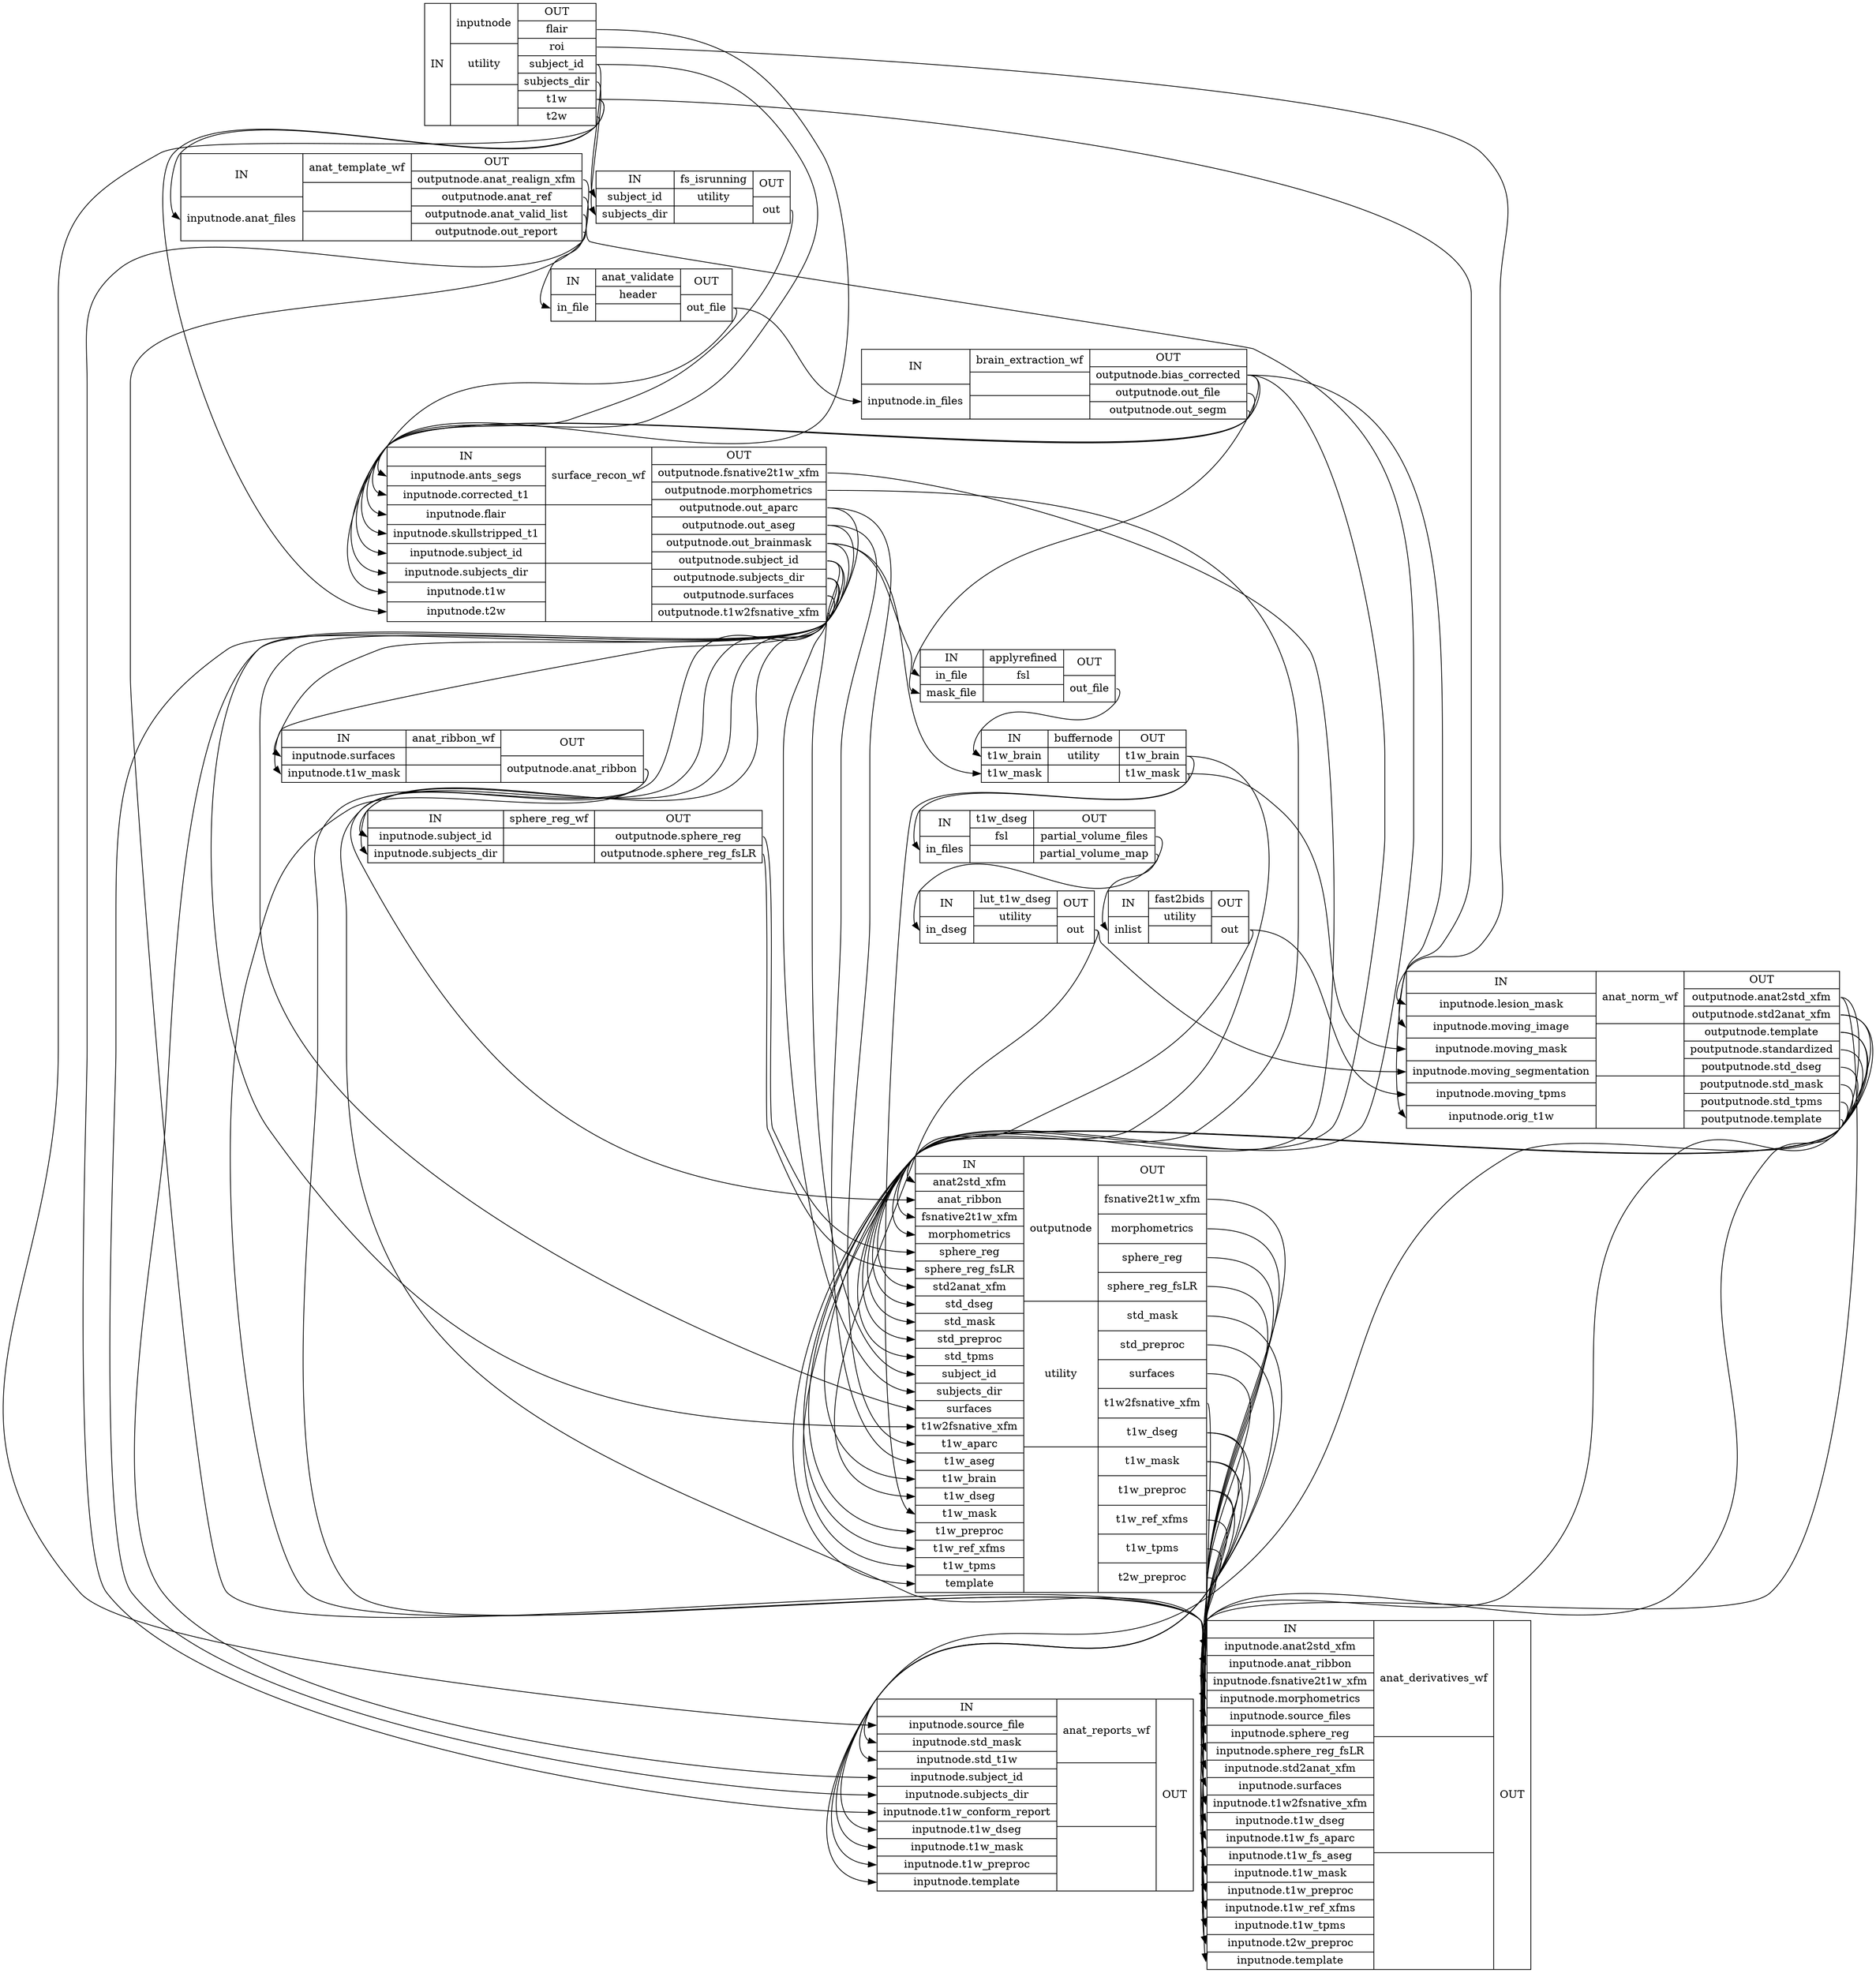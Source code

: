 digraph structs {
node [shape=record];
anat_preproc_wfinputnode [label="{IN}|{ inputnode | utility |  }|{OUT|<outflair> flair|<outroi> roi|<outsubjectid> subject_id|<outsubjectsdir> subjects_dir|<outt1w> t1w|<outt2w> t2w}"];
anat_preproc_wfanat_template_wf [label="{IN|<ininputnodeanatfiles> inputnode.anat_files}|{ anat_template_wf |  |  }|{OUT|<outoutputnodeanatrealignxfm> outputnode.anat_realign_xfm|<outoutputnodeanatref> outputnode.anat_ref|<outoutputnodeanatvalidlist> outputnode.anat_valid_list|<outoutputnodeoutreport> outputnode.out_report}"];
anat_preproc_wffs_isrunning [label="{IN|<insubjectid> subject_id|<insubjectsdir> subjects_dir}|{ fs_isrunning | utility |  }|{OUT|<outout> out}"];
anat_preproc_wfanat_validate [label="{IN|<ininfile> in_file}|{ anat_validate | header |  }|{OUT|<outoutfile> out_file}"];
anat_preproc_wfbrain_extraction_wf [label="{IN|<ininputnodeinfiles> inputnode.in_files}|{ brain_extraction_wf |  |  }|{OUT|<outoutputnodebiascorrected> outputnode.bias_corrected|<outoutputnodeoutfile> outputnode.out_file|<outoutputnodeoutsegm> outputnode.out_segm}"];
anat_preproc_wfsurface_recon_wf [label="{IN|<ininputnodeantssegs> inputnode.ants_segs|<ininputnodecorrectedt1> inputnode.corrected_t1|<ininputnodeflair> inputnode.flair|<ininputnodeskullstrippedt1> inputnode.skullstripped_t1|<ininputnodesubjectid> inputnode.subject_id|<ininputnodesubjectsdir> inputnode.subjects_dir|<ininputnodet1w> inputnode.t1w|<ininputnodet2w> inputnode.t2w}|{ surface_recon_wf |  |  }|{OUT|<outoutputnodefsnative2t1wxfm> outputnode.fsnative2t1w_xfm|<outoutputnodemorphometrics> outputnode.morphometrics|<outoutputnodeoutaparc> outputnode.out_aparc|<outoutputnodeoutaseg> outputnode.out_aseg|<outoutputnodeoutbrainmask> outputnode.out_brainmask|<outoutputnodesubjectid> outputnode.subject_id|<outoutputnodesubjectsdir> outputnode.subjects_dir|<outoutputnodesurfaces> outputnode.surfaces|<outoutputnodet1w2fsnativexfm> outputnode.t1w2fsnative_xfm}"];
anat_preproc_wfapplyrefined [label="{IN|<ininfile> in_file|<inmaskfile> mask_file}|{ applyrefined | fsl |  }|{OUT|<outoutfile> out_file}"];
anat_preproc_wfanat_ribbon_wf [label="{IN|<ininputnodesurfaces> inputnode.surfaces|<ininputnodet1wmask> inputnode.t1w_mask}|{ anat_ribbon_wf |  |  }|{OUT|<outoutputnodeanatribbon> outputnode.anat_ribbon}"];
anat_preproc_wfsphere_reg_wf [label="{IN|<ininputnodesubjectid> inputnode.subject_id|<ininputnodesubjectsdir> inputnode.subjects_dir}|{ sphere_reg_wf |  |  }|{OUT|<outoutputnodespherereg> outputnode.sphere_reg|<outoutputnodesphereregfsLR> outputnode.sphere_reg_fsLR}"];
anat_preproc_wfbuffernode [label="{IN|<int1wbrain> t1w_brain|<int1wmask> t1w_mask}|{ buffernode | utility |  }|{OUT|<outt1wbrain> t1w_brain|<outt1wmask> t1w_mask}"];
anat_preproc_wft1w_dseg [label="{IN|<ininfiles> in_files}|{ t1w_dseg | fsl |  }|{OUT|<outpartialvolumefiles> partial_volume_files|<outpartialvolumemap> partial_volume_map}"];
anat_preproc_wflut_t1w_dseg [label="{IN|<inindseg> in_dseg}|{ lut_t1w_dseg | utility |  }|{OUT|<outout> out}"];
anat_preproc_wffast2bids [label="{IN|<ininlist> inlist}|{ fast2bids | utility |  }|{OUT|<outout> out}"];
anat_preproc_wfanat_norm_wf [label="{IN|<ininputnodelesionmask> inputnode.lesion_mask|<ininputnodemovingimage> inputnode.moving_image|<ininputnodemovingmask> inputnode.moving_mask|<ininputnodemovingsegmentation> inputnode.moving_segmentation|<ininputnodemovingtpms> inputnode.moving_tpms|<ininputnodeorigt1w> inputnode.orig_t1w}|{ anat_norm_wf |  |  }|{OUT|<outoutputnodeanat2stdxfm> outputnode.anat2std_xfm|<outoutputnodestd2anatxfm> outputnode.std2anat_xfm|<outoutputnodetemplate> outputnode.template|<outpoutputnodestandardized> poutputnode.standardized|<outpoutputnodestddseg> poutputnode.std_dseg|<outpoutputnodestdmask> poutputnode.std_mask|<outpoutputnodestdtpms> poutputnode.std_tpms|<outpoutputnodetemplate> poutputnode.template}"];
anat_preproc_wfoutputnode [label="{IN|<inanat2stdxfm> anat2std_xfm|<inanatribbon> anat_ribbon|<infsnative2t1wxfm> fsnative2t1w_xfm|<inmorphometrics> morphometrics|<inspherereg> sphere_reg|<insphereregfsLR> sphere_reg_fsLR|<instd2anatxfm> std2anat_xfm|<instddseg> std_dseg|<instdmask> std_mask|<instdpreproc> std_preproc|<instdtpms> std_tpms|<insubjectid> subject_id|<insubjectsdir> subjects_dir|<insurfaces> surfaces|<int1w2fsnativexfm> t1w2fsnative_xfm|<int1waparc> t1w_aparc|<int1waseg> t1w_aseg|<int1wbrain> t1w_brain|<int1wdseg> t1w_dseg|<int1wmask> t1w_mask|<int1wpreproc> t1w_preproc|<int1wrefxfms> t1w_ref_xfms|<int1wtpms> t1w_tpms|<intemplate> template}|{ outputnode | utility |  }|{OUT|<outfsnative2t1wxfm> fsnative2t1w_xfm|<outmorphometrics> morphometrics|<outspherereg> sphere_reg|<outsphereregfsLR> sphere_reg_fsLR|<outstdmask> std_mask|<outstdpreproc> std_preproc|<outsurfaces> surfaces|<outt1w2fsnativexfm> t1w2fsnative_xfm|<outt1wdseg> t1w_dseg|<outt1wmask> t1w_mask|<outt1wpreproc> t1w_preproc|<outt1wrefxfms> t1w_ref_xfms|<outt1wtpms> t1w_tpms|<outt2wpreproc> t2w_preproc}"];
anat_preproc_wfanat_reports_wf [label="{IN|<ininputnodesourcefile> inputnode.source_file|<ininputnodestdmask> inputnode.std_mask|<ininputnodestdt1w> inputnode.std_t1w|<ininputnodesubjectid> inputnode.subject_id|<ininputnodesubjectsdir> inputnode.subjects_dir|<ininputnodet1wconformreport> inputnode.t1w_conform_report|<ininputnodet1wdseg> inputnode.t1w_dseg|<ininputnodet1wmask> inputnode.t1w_mask|<ininputnodet1wpreproc> inputnode.t1w_preproc|<ininputnodetemplate> inputnode.template}|{ anat_reports_wf |  |  }|{OUT}"];
anat_preproc_wfanat_derivatives_wf [label="{IN|<ininputnodeanat2stdxfm> inputnode.anat2std_xfm|<ininputnodeanatribbon> inputnode.anat_ribbon|<ininputnodefsnative2t1wxfm> inputnode.fsnative2t1w_xfm|<ininputnodemorphometrics> inputnode.morphometrics|<ininputnodesourcefiles> inputnode.source_files|<ininputnodespherereg> inputnode.sphere_reg|<ininputnodesphereregfsLR> inputnode.sphere_reg_fsLR|<ininputnodestd2anatxfm> inputnode.std2anat_xfm|<ininputnodesurfaces> inputnode.surfaces|<ininputnodet1w2fsnativexfm> inputnode.t1w2fsnative_xfm|<ininputnodet1wdseg> inputnode.t1w_dseg|<ininputnodet1wfsaparc> inputnode.t1w_fs_aparc|<ininputnodet1wfsaseg> inputnode.t1w_fs_aseg|<ininputnodet1wmask> inputnode.t1w_mask|<ininputnodet1wpreproc> inputnode.t1w_preproc|<ininputnodet1wrefxfms> inputnode.t1w_ref_xfms|<ininputnodet1wtpms> inputnode.t1w_tpms|<ininputnodet2wpreproc> inputnode.t2w_preproc|<ininputnodetemplate> inputnode.template}|{ anat_derivatives_wf |  |  }|{OUT}"];
anat_preproc_wfanat_norm_wf:outoutputnodeanat2stdxfm:e -> anat_preproc_wfanat_derivatives_wf:ininputnodeanat2stdxfm:w;
anat_preproc_wfanat_norm_wf:outoutputnodeanat2stdxfm:e -> anat_preproc_wfoutputnode:inanat2stdxfm:w;
anat_preproc_wfanat_norm_wf:outoutputnodestd2anatxfm:e -> anat_preproc_wfanat_derivatives_wf:ininputnodestd2anatxfm:w;
anat_preproc_wfanat_norm_wf:outoutputnodestd2anatxfm:e -> anat_preproc_wfoutputnode:instd2anatxfm:w;
anat_preproc_wfanat_norm_wf:outoutputnodetemplate:e -> anat_preproc_wfanat_derivatives_wf:ininputnodetemplate:w;
anat_preproc_wfanat_norm_wf:outoutputnodetemplate:e -> anat_preproc_wfoutputnode:intemplate:w;
anat_preproc_wfanat_norm_wf:outpoutputnodestandardized:e -> anat_preproc_wfoutputnode:instdpreproc:w;
anat_preproc_wfanat_norm_wf:outpoutputnodestddseg:e -> anat_preproc_wfoutputnode:instddseg:w;
anat_preproc_wfanat_norm_wf:outpoutputnodestdmask:e -> anat_preproc_wfoutputnode:instdmask:w;
anat_preproc_wfanat_norm_wf:outpoutputnodestdtpms:e -> anat_preproc_wfoutputnode:instdtpms:w;
anat_preproc_wfanat_norm_wf:outpoutputnodetemplate:e -> anat_preproc_wfanat_reports_wf:ininputnodetemplate:w;
anat_preproc_wfanat_ribbon_wf:outoutputnodeanatribbon:e -> anat_preproc_wfanat_derivatives_wf:ininputnodeanatribbon:w;
anat_preproc_wfanat_ribbon_wf:outoutputnodeanatribbon:e -> anat_preproc_wfoutputnode:inanatribbon:w;
anat_preproc_wfanat_template_wf:outoutputnodeanatrealignxfm:e -> anat_preproc_wfoutputnode:int1wrefxfms:w;
anat_preproc_wfanat_template_wf:outoutputnodeanatref:e -> anat_preproc_wfanat_validate:ininfile:w;
anat_preproc_wfanat_template_wf:outoutputnodeanatvalidlist:e -> anat_preproc_wfanat_derivatives_wf:ininputnodesourcefiles:w;
anat_preproc_wfanat_template_wf:outoutputnodeoutreport:e -> anat_preproc_wfanat_reports_wf:ininputnodet1wconformreport:w;
anat_preproc_wfanat_validate:outoutfile:e -> anat_preproc_wfbrain_extraction_wf:ininputnodeinfiles:w;
anat_preproc_wfanat_validate:outoutfile:e -> anat_preproc_wfsurface_recon_wf:ininputnodet1w:w;
anat_preproc_wfapplyrefined:outoutfile:e -> anat_preproc_wfbuffernode:int1wbrain:w;
anat_preproc_wfbrain_extraction_wf:outoutputnodebiascorrected:e -> anat_preproc_wfanat_norm_wf:ininputnodemovingimage:w;
anat_preproc_wfbrain_extraction_wf:outoutputnodebiascorrected:e -> anat_preproc_wfapplyrefined:ininfile:w;
anat_preproc_wfbrain_extraction_wf:outoutputnodebiascorrected:e -> anat_preproc_wfoutputnode:int1wpreproc:w;
anat_preproc_wfbrain_extraction_wf:outoutputnodebiascorrected:e -> anat_preproc_wfsurface_recon_wf:ininputnodecorrectedt1:w;
anat_preproc_wfbrain_extraction_wf:outoutputnodeoutfile:e -> anat_preproc_wfsurface_recon_wf:ininputnodeskullstrippedt1:w;
anat_preproc_wfbrain_extraction_wf:outoutputnodeoutsegm:e -> anat_preproc_wfsurface_recon_wf:ininputnodeantssegs:w;
anat_preproc_wfbuffernode:outt1wbrain:e -> anat_preproc_wfoutputnode:int1wbrain:w;
anat_preproc_wfbuffernode:outt1wbrain:e -> anat_preproc_wft1w_dseg:ininfiles:w;
anat_preproc_wfbuffernode:outt1wmask:e -> anat_preproc_wfanat_norm_wf:ininputnodemovingmask:w;
anat_preproc_wfbuffernode:outt1wmask:e -> anat_preproc_wfoutputnode:int1wmask:w;
anat_preproc_wffast2bids:outout:e -> anat_preproc_wfanat_norm_wf:ininputnodemovingtpms:w;
anat_preproc_wffast2bids:outout:e -> anat_preproc_wfoutputnode:int1wtpms:w;
anat_preproc_wffs_isrunning:outout:e -> anat_preproc_wfsurface_recon_wf:ininputnodesubjectsdir:w;
anat_preproc_wfinputnode:outflair:e -> anat_preproc_wfsurface_recon_wf:ininputnodeflair:w;
anat_preproc_wfinputnode:outroi:e -> anat_preproc_wfanat_norm_wf:ininputnodelesionmask:w;
anat_preproc_wfinputnode:outsubjectid:e -> anat_preproc_wffs_isrunning:insubjectid:w;
anat_preproc_wfinputnode:outsubjectid:e -> anat_preproc_wfsurface_recon_wf:ininputnodesubjectid:w;
anat_preproc_wfinputnode:outsubjectsdir:e -> anat_preproc_wffs_isrunning:insubjectsdir:w;
anat_preproc_wfinputnode:outt1w:e -> anat_preproc_wfanat_norm_wf:ininputnodeorigt1w:w;
anat_preproc_wfinputnode:outt1w:e -> anat_preproc_wfanat_reports_wf:ininputnodesourcefile:w;
anat_preproc_wfinputnode:outt1w:e -> anat_preproc_wfanat_template_wf:ininputnodeanatfiles:w;
anat_preproc_wfinputnode:outt2w:e -> anat_preproc_wfsurface_recon_wf:ininputnodet2w:w;
anat_preproc_wflut_t1w_dseg:outout:e -> anat_preproc_wfanat_norm_wf:ininputnodemovingsegmentation:w;
anat_preproc_wflut_t1w_dseg:outout:e -> anat_preproc_wfoutputnode:int1wdseg:w;
anat_preproc_wfoutputnode:outfsnative2t1wxfm:e -> anat_preproc_wfanat_derivatives_wf:ininputnodefsnative2t1wxfm:w;
anat_preproc_wfoutputnode:outmorphometrics:e -> anat_preproc_wfanat_derivatives_wf:ininputnodemorphometrics:w;
anat_preproc_wfoutputnode:outspherereg:e -> anat_preproc_wfanat_derivatives_wf:ininputnodespherereg:w;
anat_preproc_wfoutputnode:outsphereregfsLR:e -> anat_preproc_wfanat_derivatives_wf:ininputnodesphereregfsLR:w;
anat_preproc_wfoutputnode:outstdmask:e -> anat_preproc_wfanat_reports_wf:ininputnodestdmask:w;
anat_preproc_wfoutputnode:outstdpreproc:e -> anat_preproc_wfanat_reports_wf:ininputnodestdt1w:w;
anat_preproc_wfoutputnode:outsurfaces:e -> anat_preproc_wfanat_derivatives_wf:ininputnodesurfaces:w;
anat_preproc_wfoutputnode:outt1w2fsnativexfm:e -> anat_preproc_wfanat_derivatives_wf:ininputnodet1w2fsnativexfm:w;
anat_preproc_wfoutputnode:outt1wdseg:e -> anat_preproc_wfanat_derivatives_wf:ininputnodet1wdseg:w;
anat_preproc_wfoutputnode:outt1wdseg:e -> anat_preproc_wfanat_reports_wf:ininputnodet1wdseg:w;
anat_preproc_wfoutputnode:outt1wmask:e -> anat_preproc_wfanat_derivatives_wf:ininputnodet1wmask:w;
anat_preproc_wfoutputnode:outt1wmask:e -> anat_preproc_wfanat_reports_wf:ininputnodet1wmask:w;
anat_preproc_wfoutputnode:outt1wpreproc:e -> anat_preproc_wfanat_derivatives_wf:ininputnodet1wpreproc:w;
anat_preproc_wfoutputnode:outt1wpreproc:e -> anat_preproc_wfanat_reports_wf:ininputnodet1wpreproc:w;
anat_preproc_wfoutputnode:outt1wrefxfms:e -> anat_preproc_wfanat_derivatives_wf:ininputnodet1wrefxfms:w;
anat_preproc_wfoutputnode:outt1wtpms:e -> anat_preproc_wfanat_derivatives_wf:ininputnodet1wtpms:w;
anat_preproc_wfoutputnode:outt2wpreproc:e -> anat_preproc_wfanat_derivatives_wf:ininputnodet2wpreproc:w;
anat_preproc_wfsphere_reg_wf:outoutputnodespherereg:e -> anat_preproc_wfoutputnode:inspherereg:w;
anat_preproc_wfsphere_reg_wf:outoutputnodesphereregfsLR:e -> anat_preproc_wfoutputnode:insphereregfsLR:w;
anat_preproc_wfsurface_recon_wf:outoutputnodefsnative2t1wxfm:e -> anat_preproc_wfoutputnode:infsnative2t1wxfm:w;
anat_preproc_wfsurface_recon_wf:outoutputnodemorphometrics:e -> anat_preproc_wfoutputnode:inmorphometrics:w;
anat_preproc_wfsurface_recon_wf:outoutputnodeoutaparc:e -> anat_preproc_wfanat_derivatives_wf:ininputnodet1wfsaparc:w;
anat_preproc_wfsurface_recon_wf:outoutputnodeoutaparc:e -> anat_preproc_wfoutputnode:int1waparc:w;
anat_preproc_wfsurface_recon_wf:outoutputnodeoutaseg:e -> anat_preproc_wfanat_derivatives_wf:ininputnodet1wfsaseg:w;
anat_preproc_wfsurface_recon_wf:outoutputnodeoutaseg:e -> anat_preproc_wfoutputnode:int1waseg:w;
anat_preproc_wfsurface_recon_wf:outoutputnodeoutbrainmask:e -> anat_preproc_wfanat_ribbon_wf:ininputnodet1wmask:w;
anat_preproc_wfsurface_recon_wf:outoutputnodeoutbrainmask:e -> anat_preproc_wfapplyrefined:inmaskfile:w;
anat_preproc_wfsurface_recon_wf:outoutputnodeoutbrainmask:e -> anat_preproc_wfbuffernode:int1wmask:w;
anat_preproc_wfsurface_recon_wf:outoutputnodesubjectid:e -> anat_preproc_wfanat_reports_wf:ininputnodesubjectid:w;
anat_preproc_wfsurface_recon_wf:outoutputnodesubjectid:e -> anat_preproc_wfoutputnode:insubjectid:w;
anat_preproc_wfsurface_recon_wf:outoutputnodesubjectid:e -> anat_preproc_wfsphere_reg_wf:ininputnodesubjectid:w;
anat_preproc_wfsurface_recon_wf:outoutputnodesubjectsdir:e -> anat_preproc_wfanat_reports_wf:ininputnodesubjectsdir:w;
anat_preproc_wfsurface_recon_wf:outoutputnodesubjectsdir:e -> anat_preproc_wfoutputnode:insubjectsdir:w;
anat_preproc_wfsurface_recon_wf:outoutputnodesubjectsdir:e -> anat_preproc_wfsphere_reg_wf:ininputnodesubjectsdir:w;
anat_preproc_wfsurface_recon_wf:outoutputnodesurfaces:e -> anat_preproc_wfanat_ribbon_wf:ininputnodesurfaces:w;
anat_preproc_wfsurface_recon_wf:outoutputnodesurfaces:e -> anat_preproc_wfoutputnode:insurfaces:w;
anat_preproc_wfsurface_recon_wf:outoutputnodet1w2fsnativexfm:e -> anat_preproc_wfoutputnode:int1w2fsnativexfm:w;
anat_preproc_wft1w_dseg:outpartialvolumefiles:e -> anat_preproc_wffast2bids:ininlist:w;
anat_preproc_wft1w_dseg:outpartialvolumemap:e -> anat_preproc_wflut_t1w_dseg:inindseg:w;
}